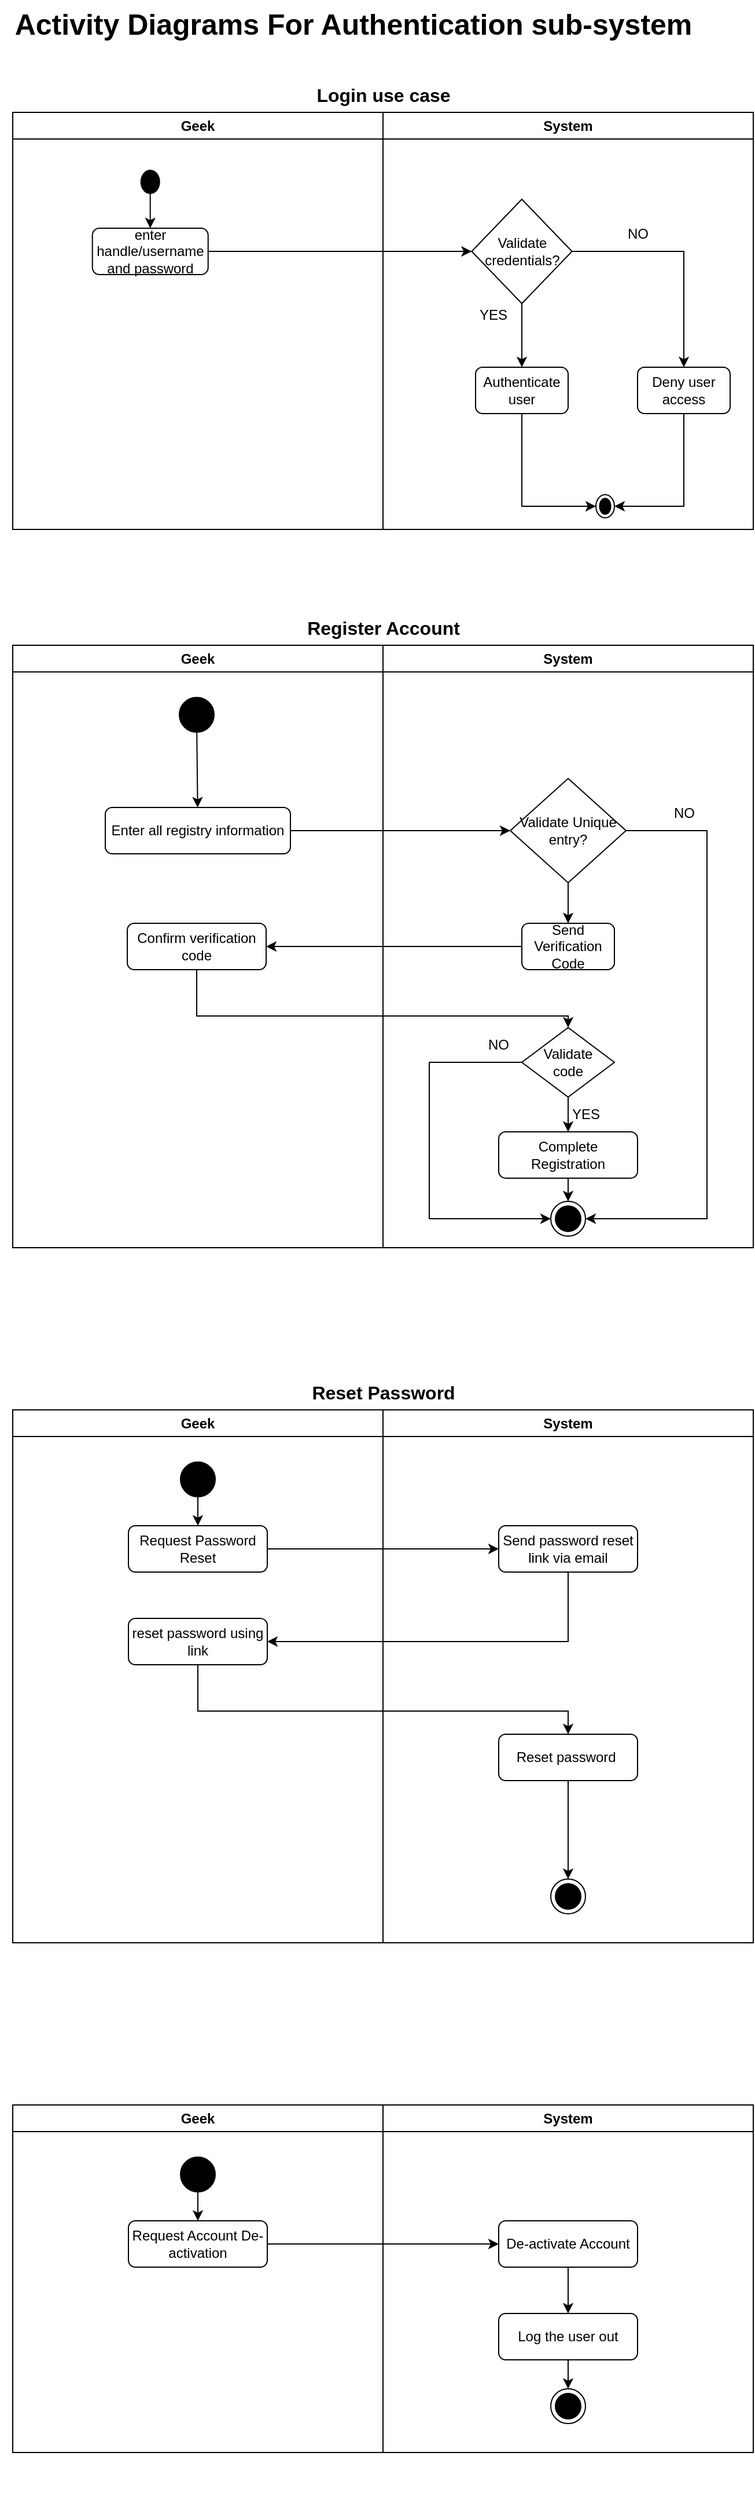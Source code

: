 <mxfile version="21.6.8" type="github">
  <diagram name="Page-1" id="zwPcP7Xo5a7m5MsyZiWk">
    <mxGraphModel dx="1021" dy="530" grid="1" gridSize="10" guides="1" tooltips="1" connect="1" arrows="0" fold="1" page="1" pageScale="1" pageWidth="827" pageHeight="1169" math="0" shadow="0">
      <root>
        <mxCell id="0" />
        <mxCell id="1" parent="0" />
        <mxCell id="EwXh-hn5uS0vXPxy1euK-4" value="" style="group" vertex="1" connectable="0" parent="1">
          <mxGeometry x="120" y="100" width="640" height="360" as="geometry" />
        </mxCell>
        <mxCell id="EwXh-hn5uS0vXPxy1euK-7" value="" style="group" vertex="1" connectable="0" parent="EwXh-hn5uS0vXPxy1euK-4">
          <mxGeometry width="640" height="360" as="geometry" />
        </mxCell>
        <mxCell id="EwXh-hn5uS0vXPxy1euK-2" value="Geek" style="swimlane;whiteSpace=wrap;html=1;" vertex="1" parent="EwXh-hn5uS0vXPxy1euK-7">
          <mxGeometry width="320" height="360" as="geometry" />
        </mxCell>
        <mxCell id="EwXh-hn5uS0vXPxy1euK-8" value="" style="ellipse;fillColor=strokeColor;html=1;" vertex="1" parent="EwXh-hn5uS0vXPxy1euK-2">
          <mxGeometry x="110.86" y="50" width="16" height="20" as="geometry" />
        </mxCell>
        <mxCell id="EwXh-hn5uS0vXPxy1euK-10" value="enter handle/username and password" style="rounded=1;whiteSpace=wrap;html=1;" vertex="1" parent="EwXh-hn5uS0vXPxy1euK-2">
          <mxGeometry x="68.86" y="100" width="100" height="40" as="geometry" />
        </mxCell>
        <mxCell id="EwXh-hn5uS0vXPxy1euK-11" value="" style="endArrow=classic;html=1;rounded=0;" edge="1" parent="EwXh-hn5uS0vXPxy1euK-2" source="EwXh-hn5uS0vXPxy1euK-8" target="EwXh-hn5uS0vXPxy1euK-10">
          <mxGeometry width="50" height="50" relative="1" as="geometry">
            <mxPoint x="216.667" y="40" as="sourcePoint" />
            <mxPoint x="166.667" y="220" as="targetPoint" />
          </mxGeometry>
        </mxCell>
        <mxCell id="EwXh-hn5uS0vXPxy1euK-3" value="System" style="swimlane;whiteSpace=wrap;html=1;" vertex="1" parent="EwXh-hn5uS0vXPxy1euK-7">
          <mxGeometry x="320" width="320" height="360" as="geometry" />
        </mxCell>
        <mxCell id="EwXh-hn5uS0vXPxy1euK-13" value="Validate credentials?" style="rhombus;whiteSpace=wrap;html=1;" vertex="1" parent="EwXh-hn5uS0vXPxy1euK-3">
          <mxGeometry x="76.66" y="75" width="86.67" height="90" as="geometry" />
        </mxCell>
        <mxCell id="EwXh-hn5uS0vXPxy1euK-14" value="Authenticate user" style="rounded=1;whiteSpace=wrap;html=1;" vertex="1" parent="EwXh-hn5uS0vXPxy1euK-3">
          <mxGeometry x="79.99" y="220" width="80" height="40" as="geometry" />
        </mxCell>
        <mxCell id="EwXh-hn5uS0vXPxy1euK-15" value="" style="endArrow=classic;html=1;rounded=0;" edge="1" parent="EwXh-hn5uS0vXPxy1euK-3" source="EwXh-hn5uS0vXPxy1euK-13" target="EwXh-hn5uS0vXPxy1euK-14">
          <mxGeometry width="50" height="50" relative="1" as="geometry">
            <mxPoint x="116.667" y="330" as="sourcePoint" />
            <mxPoint x="158.333" y="280" as="targetPoint" />
          </mxGeometry>
        </mxCell>
        <mxCell id="EwXh-hn5uS0vXPxy1euK-16" value="YES" style="text;html=1;align=center;verticalAlign=middle;resizable=0;points=[];autosize=1;strokeColor=none;fillColor=none;" vertex="1" parent="EwXh-hn5uS0vXPxy1euK-3">
          <mxGeometry x="70.0" y="160" width="50" height="30" as="geometry" />
        </mxCell>
        <mxCell id="EwXh-hn5uS0vXPxy1euK-18" value="Deny user access" style="rounded=1;whiteSpace=wrap;html=1;" vertex="1" parent="EwXh-hn5uS0vXPxy1euK-3">
          <mxGeometry x="220" y="220" width="80" height="40" as="geometry" />
        </mxCell>
        <mxCell id="EwXh-hn5uS0vXPxy1euK-19" value="" style="endArrow=classic;html=1;rounded=0;" edge="1" parent="EwXh-hn5uS0vXPxy1euK-3" source="EwXh-hn5uS0vXPxy1euK-13" target="EwXh-hn5uS0vXPxy1euK-18">
          <mxGeometry width="50" height="50" relative="1" as="geometry">
            <mxPoint x="158.333" y="300" as="sourcePoint" />
            <mxPoint x="200.0" y="250" as="targetPoint" />
            <Array as="points">
              <mxPoint x="260" y="120" />
            </Array>
          </mxGeometry>
        </mxCell>
        <mxCell id="EwXh-hn5uS0vXPxy1euK-20" value="NO" style="text;html=1;align=center;verticalAlign=middle;resizable=0;points=[];autosize=1;strokeColor=none;fillColor=none;" vertex="1" parent="EwXh-hn5uS0vXPxy1euK-3">
          <mxGeometry x="200" y="90" width="40" height="30" as="geometry" />
        </mxCell>
        <mxCell id="EwXh-hn5uS0vXPxy1euK-30" value="" style="ellipse;html=1;shape=endState;fillColor=strokeColor;" vertex="1" parent="EwXh-hn5uS0vXPxy1euK-3">
          <mxGeometry x="184" y="330" width="16" height="20" as="geometry" />
        </mxCell>
        <mxCell id="EwXh-hn5uS0vXPxy1euK-70" value="" style="endArrow=classic;html=1;rounded=0;" edge="1" parent="EwXh-hn5uS0vXPxy1euK-3" source="EwXh-hn5uS0vXPxy1euK-14" target="EwXh-hn5uS0vXPxy1euK-30">
          <mxGeometry width="50" height="50" relative="1" as="geometry">
            <mxPoint x="130" y="340" as="sourcePoint" />
            <mxPoint x="180" y="290" as="targetPoint" />
            <Array as="points">
              <mxPoint x="120" y="340" />
            </Array>
          </mxGeometry>
        </mxCell>
        <mxCell id="EwXh-hn5uS0vXPxy1euK-71" value="" style="endArrow=classic;html=1;rounded=0;" edge="1" parent="EwXh-hn5uS0vXPxy1euK-3" source="EwXh-hn5uS0vXPxy1euK-18" target="EwXh-hn5uS0vXPxy1euK-30">
          <mxGeometry width="50" height="50" relative="1" as="geometry">
            <mxPoint x="160" y="330" as="sourcePoint" />
            <mxPoint x="210" y="280" as="targetPoint" />
            <Array as="points">
              <mxPoint x="260" y="340" />
            </Array>
          </mxGeometry>
        </mxCell>
        <mxCell id="EwXh-hn5uS0vXPxy1euK-29" value="" style="endArrow=classic;html=1;rounded=0;" edge="1" parent="EwXh-hn5uS0vXPxy1euK-7" source="EwXh-hn5uS0vXPxy1euK-10" target="EwXh-hn5uS0vXPxy1euK-13">
          <mxGeometry width="50" height="50" relative="1" as="geometry">
            <mxPoint x="200" y="240" as="sourcePoint" />
            <mxPoint x="250" y="190" as="targetPoint" />
          </mxGeometry>
        </mxCell>
        <mxCell id="EwXh-hn5uS0vXPxy1euK-5" value="Activity Diagrams For Authentication sub-system" style="text;html=1;align=center;verticalAlign=middle;resizable=0;points=[];autosize=1;strokeColor=none;fillColor=none;fontSize=25;fontStyle=1" vertex="1" parent="1">
          <mxGeometry x="109" y="3" width="610" height="40" as="geometry" />
        </mxCell>
        <mxCell id="EwXh-hn5uS0vXPxy1euK-12" value="&lt;font style=&quot;font-size: 16px;&quot;&gt;&lt;b&gt;Login use case&lt;/b&gt;&lt;/font&gt;" style="text;html=1;align=center;verticalAlign=middle;resizable=0;points=[];autosize=1;strokeColor=none;fillColor=none;" vertex="1" parent="1">
          <mxGeometry x="370" y="70" width="140" height="30" as="geometry" />
        </mxCell>
        <mxCell id="EwXh-hn5uS0vXPxy1euK-42" value="" style="group" vertex="1" connectable="0" parent="1">
          <mxGeometry x="120" y="580" width="640" height="500" as="geometry" />
        </mxCell>
        <mxCell id="EwXh-hn5uS0vXPxy1euK-43" value="" style="group" vertex="1" connectable="0" parent="EwXh-hn5uS0vXPxy1euK-42">
          <mxGeometry y="-20" width="640" height="520" as="geometry" />
        </mxCell>
        <mxCell id="EwXh-hn5uS0vXPxy1euK-40" value="Geek" style="swimlane;whiteSpace=wrap;html=1;" vertex="1" parent="EwXh-hn5uS0vXPxy1euK-43">
          <mxGeometry width="320" height="520" as="geometry" />
        </mxCell>
        <mxCell id="EwXh-hn5uS0vXPxy1euK-44" value="" style="ellipse;fillColor=strokeColor;html=1;" vertex="1" parent="EwXh-hn5uS0vXPxy1euK-40">
          <mxGeometry x="144" y="45" width="30" height="30" as="geometry" />
        </mxCell>
        <mxCell id="EwXh-hn5uS0vXPxy1euK-45" value="Enter all registry information" style="rounded=1;whiteSpace=wrap;html=1;" vertex="1" parent="EwXh-hn5uS0vXPxy1euK-40">
          <mxGeometry x="80" y="140" width="160" height="40" as="geometry" />
        </mxCell>
        <mxCell id="EwXh-hn5uS0vXPxy1euK-47" value="" style="endArrow=classic;html=1;rounded=0;" edge="1" parent="EwXh-hn5uS0vXPxy1euK-40" source="EwXh-hn5uS0vXPxy1euK-44" target="EwXh-hn5uS0vXPxy1euK-45">
          <mxGeometry width="50" height="50" relative="1" as="geometry">
            <mxPoint x="100" y="300" as="sourcePoint" />
            <mxPoint x="240" y="120" as="targetPoint" />
          </mxGeometry>
        </mxCell>
        <mxCell id="EwXh-hn5uS0vXPxy1euK-57" value="Confirm verification code" style="rounded=1;whiteSpace=wrap;html=1;" vertex="1" parent="EwXh-hn5uS0vXPxy1euK-40">
          <mxGeometry x="99" y="240" width="120" height="40" as="geometry" />
        </mxCell>
        <mxCell id="EwXh-hn5uS0vXPxy1euK-41" value="System" style="swimlane;whiteSpace=wrap;html=1;" vertex="1" parent="EwXh-hn5uS0vXPxy1euK-43">
          <mxGeometry x="320" width="320" height="520" as="geometry" />
        </mxCell>
        <mxCell id="EwXh-hn5uS0vXPxy1euK-48" value="Validate Unique entry?" style="rhombus;whiteSpace=wrap;html=1;" vertex="1" parent="EwXh-hn5uS0vXPxy1euK-41">
          <mxGeometry x="110" y="115" width="100" height="90" as="geometry" />
        </mxCell>
        <mxCell id="EwXh-hn5uS0vXPxy1euK-51" value="" style="endArrow=classic;html=1;rounded=0;" edge="1" parent="EwXh-hn5uS0vXPxy1euK-41" source="EwXh-hn5uS0vXPxy1euK-48" target="EwXh-hn5uS0vXPxy1euK-56">
          <mxGeometry width="50" height="50" relative="1" as="geometry">
            <mxPoint x="160" y="400" as="sourcePoint" />
            <mxPoint x="160" y="240" as="targetPoint" />
          </mxGeometry>
        </mxCell>
        <mxCell id="EwXh-hn5uS0vXPxy1euK-54" value="" style="endArrow=classic;html=1;rounded=0;" edge="1" parent="EwXh-hn5uS0vXPxy1euK-41" source="EwXh-hn5uS0vXPxy1euK-48" target="EwXh-hn5uS0vXPxy1euK-62">
          <mxGeometry width="50" height="50" relative="1" as="geometry">
            <mxPoint x="220" y="250" as="sourcePoint" />
            <mxPoint x="238" y="500" as="targetPoint" />
            <Array as="points">
              <mxPoint x="280" y="160" />
              <mxPoint x="280" y="495" />
            </Array>
          </mxGeometry>
        </mxCell>
        <mxCell id="EwXh-hn5uS0vXPxy1euK-56" value="Send Verification Code" style="rounded=1;whiteSpace=wrap;html=1;" vertex="1" parent="EwXh-hn5uS0vXPxy1euK-41">
          <mxGeometry x="120" y="240" width="80" height="40" as="geometry" />
        </mxCell>
        <mxCell id="EwXh-hn5uS0vXPxy1euK-55" value="NO" style="text;html=1;align=center;verticalAlign=middle;resizable=0;points=[];autosize=1;strokeColor=none;fillColor=none;" vertex="1" parent="EwXh-hn5uS0vXPxy1euK-41">
          <mxGeometry x="240" y="130" width="40" height="30" as="geometry" />
        </mxCell>
        <mxCell id="EwXh-hn5uS0vXPxy1euK-59" value="Validate &lt;br&gt;code" style="rhombus;whiteSpace=wrap;html=1;" vertex="1" parent="EwXh-hn5uS0vXPxy1euK-41">
          <mxGeometry x="120" y="330" width="80" height="60" as="geometry" />
        </mxCell>
        <mxCell id="EwXh-hn5uS0vXPxy1euK-62" value="" style="ellipse;html=1;shape=endState;fillColor=strokeColor;" vertex="1" parent="EwXh-hn5uS0vXPxy1euK-41">
          <mxGeometry x="145" y="480" width="30" height="30" as="geometry" />
        </mxCell>
        <mxCell id="EwXh-hn5uS0vXPxy1euK-63" value="Complete Registration" style="rounded=1;whiteSpace=wrap;html=1;" vertex="1" parent="EwXh-hn5uS0vXPxy1euK-41">
          <mxGeometry x="100" y="420" width="120" height="40" as="geometry" />
        </mxCell>
        <mxCell id="EwXh-hn5uS0vXPxy1euK-64" value="" style="endArrow=classic;html=1;rounded=0;" edge="1" parent="EwXh-hn5uS0vXPxy1euK-41" source="EwXh-hn5uS0vXPxy1euK-59" target="EwXh-hn5uS0vXPxy1euK-63">
          <mxGeometry width="50" height="50" relative="1" as="geometry">
            <mxPoint x="50" y="400" as="sourcePoint" />
            <mxPoint x="100" y="350" as="targetPoint" />
          </mxGeometry>
        </mxCell>
        <mxCell id="EwXh-hn5uS0vXPxy1euK-65" value="YES" style="text;html=1;align=center;verticalAlign=middle;resizable=0;points=[];autosize=1;strokeColor=none;fillColor=none;" vertex="1" parent="EwXh-hn5uS0vXPxy1euK-41">
          <mxGeometry x="150" y="390" width="50" height="30" as="geometry" />
        </mxCell>
        <mxCell id="EwXh-hn5uS0vXPxy1euK-66" value="" style="endArrow=classic;html=1;rounded=0;" edge="1" parent="EwXh-hn5uS0vXPxy1euK-41" source="EwXh-hn5uS0vXPxy1euK-59" target="EwXh-hn5uS0vXPxy1euK-62">
          <mxGeometry width="50" height="50" relative="1" as="geometry">
            <mxPoint x="30" y="440" as="sourcePoint" />
            <mxPoint x="40" y="490" as="targetPoint" />
            <Array as="points">
              <mxPoint x="40" y="360" />
              <mxPoint x="40" y="495" />
            </Array>
          </mxGeometry>
        </mxCell>
        <mxCell id="EwXh-hn5uS0vXPxy1euK-68" value="NO" style="text;html=1;strokeColor=none;fillColor=none;align=center;verticalAlign=middle;whiteSpace=wrap;rounded=0;" vertex="1" parent="EwXh-hn5uS0vXPxy1euK-41">
          <mxGeometry x="80" y="330" width="40" height="30" as="geometry" />
        </mxCell>
        <mxCell id="EwXh-hn5uS0vXPxy1euK-69" value="" style="endArrow=classic;html=1;rounded=0;" edge="1" parent="EwXh-hn5uS0vXPxy1euK-41" source="EwXh-hn5uS0vXPxy1euK-63" target="EwXh-hn5uS0vXPxy1euK-62">
          <mxGeometry width="50" height="50" relative="1" as="geometry">
            <mxPoint x="-120" y="470" as="sourcePoint" />
            <mxPoint x="-70" y="420" as="targetPoint" />
          </mxGeometry>
        </mxCell>
        <mxCell id="EwXh-hn5uS0vXPxy1euK-49" value="" style="endArrow=classic;html=1;rounded=0;" edge="1" parent="EwXh-hn5uS0vXPxy1euK-43" source="EwXh-hn5uS0vXPxy1euK-45" target="EwXh-hn5uS0vXPxy1euK-48">
          <mxGeometry width="50" height="50" relative="1" as="geometry">
            <mxPoint x="220" y="290" as="sourcePoint" />
            <mxPoint x="270" y="240" as="targetPoint" />
          </mxGeometry>
        </mxCell>
        <mxCell id="EwXh-hn5uS0vXPxy1euK-58" value="" style="endArrow=classic;html=1;rounded=0;" edge="1" parent="EwXh-hn5uS0vXPxy1euK-43" source="EwXh-hn5uS0vXPxy1euK-56" target="EwXh-hn5uS0vXPxy1euK-57">
          <mxGeometry width="50" height="50" relative="1" as="geometry">
            <mxPoint x="160" y="380" as="sourcePoint" />
            <mxPoint x="210" y="330" as="targetPoint" />
          </mxGeometry>
        </mxCell>
        <mxCell id="EwXh-hn5uS0vXPxy1euK-67" value="" style="endArrow=classic;html=1;rounded=0;" edge="1" parent="EwXh-hn5uS0vXPxy1euK-43" source="EwXh-hn5uS0vXPxy1euK-57" target="EwXh-hn5uS0vXPxy1euK-59">
          <mxGeometry width="50" height="50" relative="1" as="geometry">
            <mxPoint x="240" y="380" as="sourcePoint" />
            <mxPoint x="290" y="330" as="targetPoint" />
            <Array as="points">
              <mxPoint x="159" y="320" />
              <mxPoint x="480" y="320" />
            </Array>
          </mxGeometry>
        </mxCell>
        <mxCell id="EwXh-hn5uS0vXPxy1euK-46" value="Register Account" style="text;html=1;align=center;verticalAlign=middle;resizable=0;points=[];autosize=1;strokeColor=none;fillColor=none;fontStyle=1;fontSize=16;" vertex="1" parent="1">
          <mxGeometry x="360" y="530" width="160" height="30" as="geometry" />
        </mxCell>
        <mxCell id="EwXh-hn5uS0vXPxy1euK-72" value="Geek" style="swimlane;whiteSpace=wrap;html=1;" vertex="1" parent="1">
          <mxGeometry x="120" y="1220" width="320" height="460" as="geometry" />
        </mxCell>
        <mxCell id="EwXh-hn5uS0vXPxy1euK-75" value="" style="ellipse;fillColor=strokeColor;html=1;" vertex="1" parent="EwXh-hn5uS0vXPxy1euK-72">
          <mxGeometry x="145" y="45" width="30" height="30" as="geometry" />
        </mxCell>
        <mxCell id="EwXh-hn5uS0vXPxy1euK-76" value="Request Password Reset" style="rounded=1;whiteSpace=wrap;html=1;" vertex="1" parent="EwXh-hn5uS0vXPxy1euK-72">
          <mxGeometry x="100" y="100" width="120" height="40" as="geometry" />
        </mxCell>
        <mxCell id="EwXh-hn5uS0vXPxy1euK-77" value="" style="endArrow=classic;html=1;rounded=0;" edge="1" parent="EwXh-hn5uS0vXPxy1euK-72" source="EwXh-hn5uS0vXPxy1euK-75" target="EwXh-hn5uS0vXPxy1euK-76">
          <mxGeometry width="50" height="50" relative="1" as="geometry">
            <mxPoint x="50" y="170" as="sourcePoint" />
            <mxPoint x="100" y="120" as="targetPoint" />
          </mxGeometry>
        </mxCell>
        <mxCell id="EwXh-hn5uS0vXPxy1euK-80" value="reset password using link" style="rounded=1;whiteSpace=wrap;html=1;" vertex="1" parent="EwXh-hn5uS0vXPxy1euK-72">
          <mxGeometry x="100" y="180" width="120" height="40" as="geometry" />
        </mxCell>
        <mxCell id="EwXh-hn5uS0vXPxy1euK-73" value="System" style="swimlane;whiteSpace=wrap;html=1;" vertex="1" parent="1">
          <mxGeometry x="440" y="1220" width="320" height="460" as="geometry" />
        </mxCell>
        <mxCell id="EwXh-hn5uS0vXPxy1euK-79" value="Send password reset link via email" style="rounded=1;whiteSpace=wrap;html=1;" vertex="1" parent="EwXh-hn5uS0vXPxy1euK-73">
          <mxGeometry x="100" y="100" width="120" height="40" as="geometry" />
        </mxCell>
        <mxCell id="EwXh-hn5uS0vXPxy1euK-83" value="Reset password&amp;nbsp;" style="rounded=1;whiteSpace=wrap;html=1;" vertex="1" parent="EwXh-hn5uS0vXPxy1euK-73">
          <mxGeometry x="100" y="280" width="120" height="40" as="geometry" />
        </mxCell>
        <mxCell id="EwXh-hn5uS0vXPxy1euK-85" value="" style="ellipse;html=1;shape=endState;fillColor=strokeColor;" vertex="1" parent="EwXh-hn5uS0vXPxy1euK-73">
          <mxGeometry x="145" y="405" width="30" height="30" as="geometry" />
        </mxCell>
        <mxCell id="EwXh-hn5uS0vXPxy1euK-86" value="" style="endArrow=classic;html=1;rounded=0;" edge="1" parent="EwXh-hn5uS0vXPxy1euK-73" source="EwXh-hn5uS0vXPxy1euK-83" target="EwXh-hn5uS0vXPxy1euK-85">
          <mxGeometry width="50" height="50" relative="1" as="geometry">
            <mxPoint x="70" y="420" as="sourcePoint" />
            <mxPoint x="120" y="370" as="targetPoint" />
          </mxGeometry>
        </mxCell>
        <mxCell id="EwXh-hn5uS0vXPxy1euK-74" value="&lt;span style=&quot;font-size: 16px;&quot;&gt;&lt;b&gt;Reset Password&lt;/b&gt;&lt;/span&gt;" style="text;html=1;align=center;verticalAlign=middle;resizable=0;points=[];autosize=1;strokeColor=none;fillColor=none;" vertex="1" parent="1">
          <mxGeometry x="365" y="1190" width="150" height="30" as="geometry" />
        </mxCell>
        <mxCell id="EwXh-hn5uS0vXPxy1euK-81" value="" style="endArrow=classic;html=1;rounded=0;" edge="1" parent="1" source="EwXh-hn5uS0vXPxy1euK-76" target="EwXh-hn5uS0vXPxy1euK-79">
          <mxGeometry width="50" height="50" relative="1" as="geometry">
            <mxPoint x="510" y="1500" as="sourcePoint" />
            <mxPoint x="560" y="1450" as="targetPoint" />
          </mxGeometry>
        </mxCell>
        <mxCell id="EwXh-hn5uS0vXPxy1euK-82" value="" style="endArrow=classic;html=1;rounded=0;" edge="1" parent="1" source="EwXh-hn5uS0vXPxy1euK-79" target="EwXh-hn5uS0vXPxy1euK-80">
          <mxGeometry width="50" height="50" relative="1" as="geometry">
            <mxPoint x="550" y="1470" as="sourcePoint" />
            <mxPoint x="600" y="1420" as="targetPoint" />
            <Array as="points">
              <mxPoint x="600" y="1420" />
            </Array>
          </mxGeometry>
        </mxCell>
        <mxCell id="EwXh-hn5uS0vXPxy1euK-84" value="" style="endArrow=classic;html=1;rounded=0;" edge="1" parent="1" source="EwXh-hn5uS0vXPxy1euK-80" target="EwXh-hn5uS0vXPxy1euK-83">
          <mxGeometry width="50" height="50" relative="1" as="geometry">
            <mxPoint x="510" y="1490" as="sourcePoint" />
            <mxPoint x="560" y="1440" as="targetPoint" />
            <Array as="points">
              <mxPoint x="280" y="1480" />
              <mxPoint x="600" y="1480" />
            </Array>
          </mxGeometry>
        </mxCell>
        <mxCell id="EwXh-hn5uS0vXPxy1euK-89" value="" style="group" vertex="1" connectable="0" parent="1">
          <mxGeometry x="120" y="1820" width="640" height="340" as="geometry" />
        </mxCell>
        <mxCell id="EwXh-hn5uS0vXPxy1euK-87" value="Geek" style="swimlane;whiteSpace=wrap;html=1;" vertex="1" parent="EwXh-hn5uS0vXPxy1euK-89">
          <mxGeometry width="320" height="300" as="geometry" />
        </mxCell>
        <mxCell id="EwXh-hn5uS0vXPxy1euK-90" value="" style="ellipse;fillColor=strokeColor;html=1;" vertex="1" parent="EwXh-hn5uS0vXPxy1euK-87">
          <mxGeometry x="145" y="45" width="30" height="30" as="geometry" />
        </mxCell>
        <mxCell id="EwXh-hn5uS0vXPxy1euK-91" value="Request Account De-activation" style="rounded=1;whiteSpace=wrap;html=1;" vertex="1" parent="EwXh-hn5uS0vXPxy1euK-87">
          <mxGeometry x="100" y="100" width="120" height="40" as="geometry" />
        </mxCell>
        <mxCell id="EwXh-hn5uS0vXPxy1euK-92" value="" style="endArrow=classic;html=1;rounded=0;" edge="1" parent="EwXh-hn5uS0vXPxy1euK-87" source="EwXh-hn5uS0vXPxy1euK-90" target="EwXh-hn5uS0vXPxy1euK-91">
          <mxGeometry width="50" height="50" relative="1" as="geometry">
            <mxPoint x="240" y="110" as="sourcePoint" />
            <mxPoint x="290" y="60" as="targetPoint" />
          </mxGeometry>
        </mxCell>
        <mxCell id="EwXh-hn5uS0vXPxy1euK-88" value="System" style="swimlane;whiteSpace=wrap;html=1;" vertex="1" parent="EwXh-hn5uS0vXPxy1euK-89">
          <mxGeometry x="320" width="320" height="300" as="geometry" />
        </mxCell>
        <mxCell id="EwXh-hn5uS0vXPxy1euK-93" value="De-activate Account" style="rounded=1;whiteSpace=wrap;html=1;" vertex="1" parent="EwXh-hn5uS0vXPxy1euK-88">
          <mxGeometry x="100" y="100" width="120" height="40" as="geometry" />
        </mxCell>
        <mxCell id="EwXh-hn5uS0vXPxy1euK-95" value="" style="ellipse;html=1;shape=endState;fillColor=strokeColor;" vertex="1" parent="EwXh-hn5uS0vXPxy1euK-88">
          <mxGeometry x="145" y="245" width="30" height="30" as="geometry" />
        </mxCell>
        <mxCell id="EwXh-hn5uS0vXPxy1euK-96" value="" style="endArrow=classic;html=1;rounded=0;" edge="1" parent="EwXh-hn5uS0vXPxy1euK-88" source="EwXh-hn5uS0vXPxy1euK-93" target="EwXh-hn5uS0vXPxy1euK-97">
          <mxGeometry width="50" height="50" relative="1" as="geometry">
            <mxPoint x="-40" y="90" as="sourcePoint" />
            <mxPoint x="10" y="40" as="targetPoint" />
          </mxGeometry>
        </mxCell>
        <mxCell id="EwXh-hn5uS0vXPxy1euK-97" value="Log the user out" style="rounded=1;whiteSpace=wrap;html=1;" vertex="1" parent="EwXh-hn5uS0vXPxy1euK-88">
          <mxGeometry x="100" y="180" width="120" height="40" as="geometry" />
        </mxCell>
        <mxCell id="EwXh-hn5uS0vXPxy1euK-98" value="" style="endArrow=classic;html=1;rounded=0;" edge="1" parent="EwXh-hn5uS0vXPxy1euK-88" source="EwXh-hn5uS0vXPxy1euK-97" target="EwXh-hn5uS0vXPxy1euK-95">
          <mxGeometry width="50" height="50" relative="1" as="geometry">
            <mxPoint x="40" y="290" as="sourcePoint" />
            <mxPoint x="90" y="240" as="targetPoint" />
          </mxGeometry>
        </mxCell>
        <mxCell id="EwXh-hn5uS0vXPxy1euK-94" value="" style="endArrow=classic;html=1;rounded=0;" edge="1" parent="EwXh-hn5uS0vXPxy1euK-89" source="EwXh-hn5uS0vXPxy1euK-91" target="EwXh-hn5uS0vXPxy1euK-93">
          <mxGeometry width="50" height="50" relative="1" as="geometry">
            <mxPoint x="370" y="210" as="sourcePoint" />
            <mxPoint x="420" y="160" as="targetPoint" />
          </mxGeometry>
        </mxCell>
      </root>
    </mxGraphModel>
  </diagram>
</mxfile>
